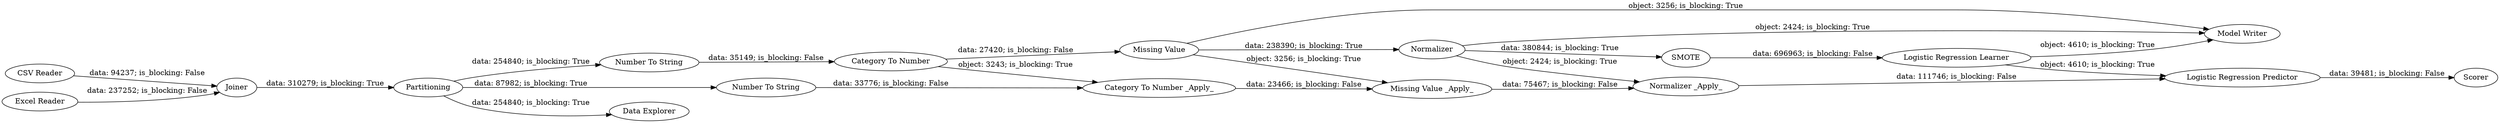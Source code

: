 digraph {
	"-1770506690712922213_95" [label=Joiner]
	"-1770506690712922213_121" [label="Number To String"]
	"-1770506690712922213_122" [label="Data Explorer"]
	"-1770506690712922213_105" [label="CSV Reader"]
	"-1770506690712922213_110" [label="Logistic Regression Predictor"]
	"1409264794160218663_115" [label="Model Writer"]
	"-1770506690712922213_100" [label="Number To String"]
	"-1770506690712922213_119" [label="Category To Number"]
	"-1770506690712922213_106" [label=Scorer]
	"-1770506690712922213_112" [label="Missing Value _Apply_"]
	"-1770506690712922213_61" [label=Partitioning]
	"-1770506690712922213_103" [label="Excel Reader"]
	"-1770506690712922213_111" [label="Missing Value"]
	"-1770506690712922213_113" [label=Normalizer]
	"-1770506690712922213_118" [label=SMOTE]
	"-1770506690712922213_109" [label="Logistic Regression Learner"]
	"-1770506690712922213_120" [label="Category To Number _Apply_"]
	"-1770506690712922213_114" [label="Normalizer _Apply_"]
	"-1770506690712922213_121" -> "-1770506690712922213_120" [label="data: 33776; is_blocking: False"]
	"-1770506690712922213_114" -> "-1770506690712922213_110" [label="data: 111746; is_blocking: False"]
	"-1770506690712922213_105" -> "-1770506690712922213_95" [label="data: 94237; is_blocking: False"]
	"-1770506690712922213_61" -> "-1770506690712922213_121" [label="data: 87982; is_blocking: True"]
	"-1770506690712922213_111" -> "1409264794160218663_115" [label="object: 3256; is_blocking: True"]
	"-1770506690712922213_109" -> "1409264794160218663_115" [label="object: 4610; is_blocking: True"]
	"-1770506690712922213_118" -> "-1770506690712922213_109" [label="data: 696963; is_blocking: False"]
	"-1770506690712922213_100" -> "-1770506690712922213_119" [label="data: 35149; is_blocking: False"]
	"-1770506690712922213_103" -> "-1770506690712922213_95" [label="data: 237252; is_blocking: False"]
	"-1770506690712922213_61" -> "-1770506690712922213_122" [label="data: 254840; is_blocking: True"]
	"-1770506690712922213_112" -> "-1770506690712922213_114" [label="data: 75467; is_blocking: False"]
	"-1770506690712922213_119" -> "-1770506690712922213_120" [label="object: 3243; is_blocking: True"]
	"-1770506690712922213_61" -> "-1770506690712922213_100" [label="data: 254840; is_blocking: True"]
	"-1770506690712922213_111" -> "-1770506690712922213_113" [label="data: 238390; is_blocking: True"]
	"-1770506690712922213_95" -> "-1770506690712922213_61" [label="data: 310279; is_blocking: True"]
	"-1770506690712922213_119" -> "-1770506690712922213_111" [label="data: 27420; is_blocking: False"]
	"-1770506690712922213_113" -> "-1770506690712922213_118" [label="data: 380844; is_blocking: True"]
	"-1770506690712922213_111" -> "-1770506690712922213_112" [label="object: 3256; is_blocking: True"]
	"-1770506690712922213_109" -> "-1770506690712922213_110" [label="object: 4610; is_blocking: True"]
	"-1770506690712922213_110" -> "-1770506690712922213_106" [label="data: 39481; is_blocking: False"]
	"-1770506690712922213_120" -> "-1770506690712922213_112" [label="data: 23466; is_blocking: False"]
	"-1770506690712922213_113" -> "1409264794160218663_115" [label="object: 2424; is_blocking: True"]
	"-1770506690712922213_113" -> "-1770506690712922213_114" [label="object: 2424; is_blocking: True"]
	rankdir=LR
}
